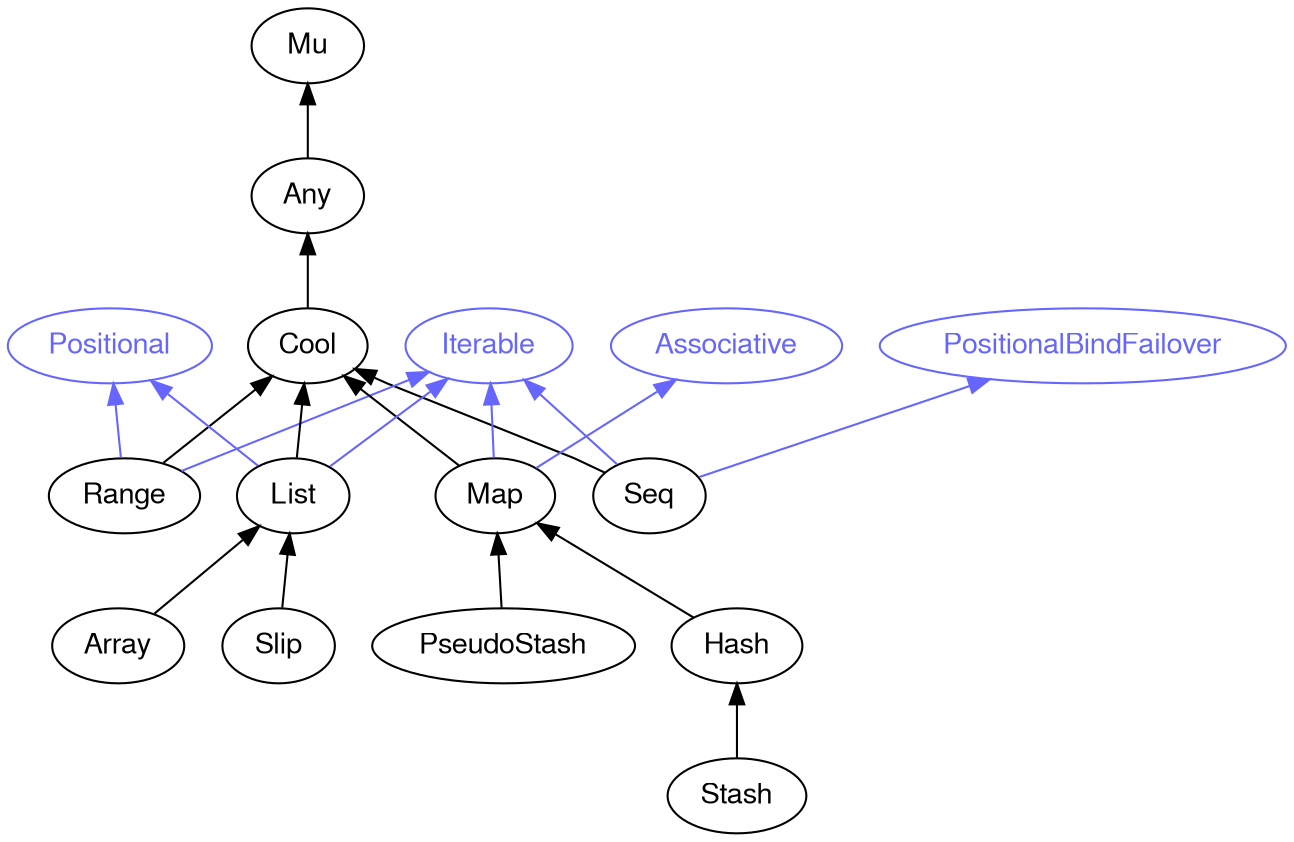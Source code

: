 digraph "perl6-type-graph" {
    rankdir=BT;
    splines=polyline;
    overlap=false; 
    // Types
    "Iterable" [color="#6666FF", fontcolor="#6666FF", href="/type/Iterable", fontname="FreeSans"];
    "Mu" [color="#000000", fontcolor="#000000", href="/type/Mu", fontname="FreeSans"];
    "Any" [color="#000000", fontcolor="#000000", href="/type/Any", fontname="FreeSans"];
    "Cool" [color="#000000", fontcolor="#000000", href="/type/Cool", fontname="FreeSans"];
    "PositionalBindFailover" [color="#6666FF", fontcolor="#6666FF", href="/type/PositionalBindFailover", fontname="FreeSans"];
    "Seq" [color="#000000", fontcolor="#000000", href="/type/Seq", fontname="FreeSans"];
    "Positional" [color="#6666FF", fontcolor="#6666FF", href="/type/Positional", fontname="FreeSans"];
    "Range" [color="#000000", fontcolor="#000000", href="/type/Range", fontname="FreeSans"];
    "Associative" [color="#6666FF", fontcolor="#6666FF", href="/type/Associative", fontname="FreeSans"];
    "Map" [color="#000000", fontcolor="#000000", href="/type/Map", fontname="FreeSans"];
    "List" [color="#000000", fontcolor="#000000", href="/type/List", fontname="FreeSans"];
    "PseudoStash" [color="#000000", fontcolor="#000000", href="/type/PseudoStash", fontname="FreeSans"];
    "Hash" [color="#000000", fontcolor="#000000", href="/type/Hash", fontname="FreeSans"];
    "Array" [color="#000000", fontcolor="#000000", href="/type/Array", fontname="FreeSans"];
    "Slip" [color="#000000", fontcolor="#000000", href="/type/Slip", fontname="FreeSans"];
    "Stash" [color="#000000", fontcolor="#000000", href="/type/Stash", fontname="FreeSans"];

    // Superclasses
    "Any" -> "Mu" [color="#000000"];
    "Cool" -> "Any" [color="#000000"];
    "Seq" -> "Cool" [color="#000000"];
    "Range" -> "Cool" [color="#000000"];
    "Map" -> "Cool" [color="#000000"];
    "List" -> "Cool" [color="#000000"];
    "PseudoStash" -> "Map" [color="#000000"];
    "Hash" -> "Map" [color="#000000"];
    "Array" -> "List" [color="#000000"];
    "Slip" -> "List" [color="#000000"];
    "Stash" -> "Hash" [color="#000000"];

    // Roles
    "Seq" -> "Iterable" [color="#6666FF"];
    "Seq" -> "PositionalBindFailover" [color="#6666FF"];
    "Range" -> "Positional" [color="#6666FF"];
    "Range" -> "Iterable" [color="#6666FF"];
    "Map" -> "Iterable" [color="#6666FF"];
    "Map" -> "Associative" [color="#6666FF"];
    "List" -> "Positional" [color="#6666FF"];
    "List" -> "Iterable" [color="#6666FF"];
}
